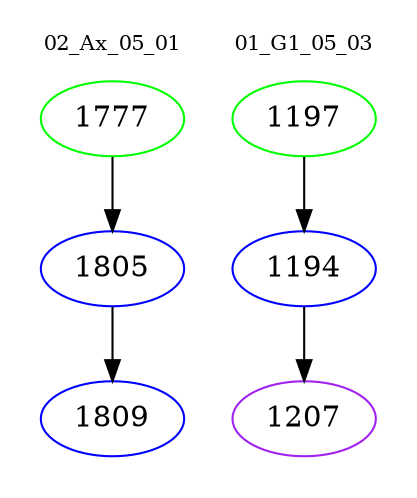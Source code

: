 digraph{
subgraph cluster_0 {
color = white
label = "02_Ax_05_01";
fontsize=10;
T0_1777 [label="1777", color="green"]
T0_1777 -> T0_1805 [color="black"]
T0_1805 [label="1805", color="blue"]
T0_1805 -> T0_1809 [color="black"]
T0_1809 [label="1809", color="blue"]
}
subgraph cluster_1 {
color = white
label = "01_G1_05_03";
fontsize=10;
T1_1197 [label="1197", color="green"]
T1_1197 -> T1_1194 [color="black"]
T1_1194 [label="1194", color="blue"]
T1_1194 -> T1_1207 [color="black"]
T1_1207 [label="1207", color="purple"]
}
}
